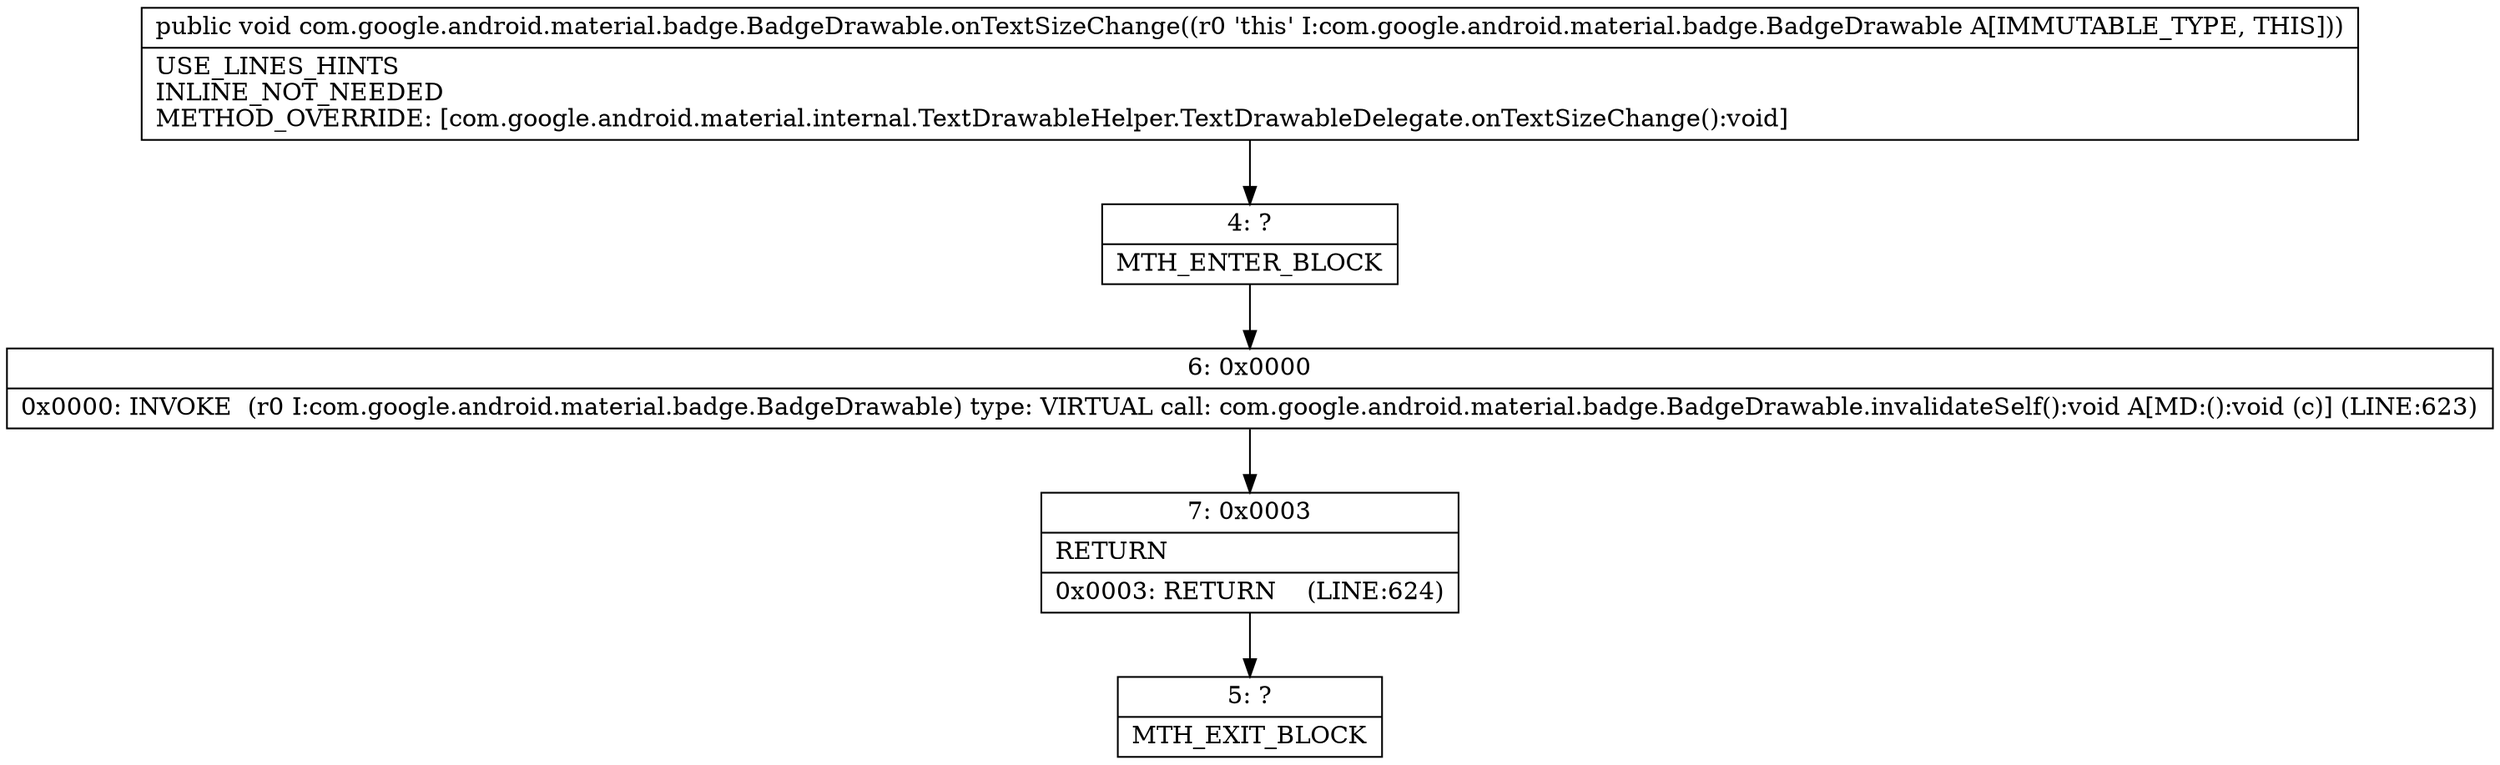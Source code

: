 digraph "CFG forcom.google.android.material.badge.BadgeDrawable.onTextSizeChange()V" {
Node_4 [shape=record,label="{4\:\ ?|MTH_ENTER_BLOCK\l}"];
Node_6 [shape=record,label="{6\:\ 0x0000|0x0000: INVOKE  (r0 I:com.google.android.material.badge.BadgeDrawable) type: VIRTUAL call: com.google.android.material.badge.BadgeDrawable.invalidateSelf():void A[MD:():void (c)] (LINE:623)\l}"];
Node_7 [shape=record,label="{7\:\ 0x0003|RETURN\l|0x0003: RETURN    (LINE:624)\l}"];
Node_5 [shape=record,label="{5\:\ ?|MTH_EXIT_BLOCK\l}"];
MethodNode[shape=record,label="{public void com.google.android.material.badge.BadgeDrawable.onTextSizeChange((r0 'this' I:com.google.android.material.badge.BadgeDrawable A[IMMUTABLE_TYPE, THIS]))  | USE_LINES_HINTS\lINLINE_NOT_NEEDED\lMETHOD_OVERRIDE: [com.google.android.material.internal.TextDrawableHelper.TextDrawableDelegate.onTextSizeChange():void]\l}"];
MethodNode -> Node_4;Node_4 -> Node_6;
Node_6 -> Node_7;
Node_7 -> Node_5;
}

